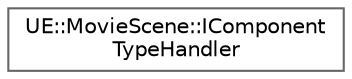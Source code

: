 digraph "Graphical Class Hierarchy"
{
 // INTERACTIVE_SVG=YES
 // LATEX_PDF_SIZE
  bgcolor="transparent";
  edge [fontname=Helvetica,fontsize=10,labelfontname=Helvetica,labelfontsize=10];
  node [fontname=Helvetica,fontsize=10,shape=box,height=0.2,width=0.4];
  rankdir="LR";
  Node0 [id="Node000000",label="UE::MovieScene::IComponent\lTypeHandler",height=0.2,width=0.4,color="grey40", fillcolor="white", style="filled",URL="$de/d75/structUE_1_1MovieScene_1_1IComponentTypeHandler.html",tooltip="Interface for defining new registered component types within an FEntityManager."];
}
